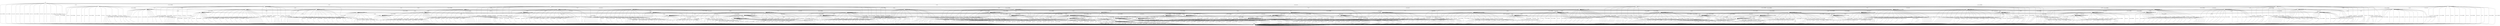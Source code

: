 digraph T4 {
0 [label="0"];
1 [label="1", shape=doublecircle];
2 [label="2"];
3 [label="3"];
4 [label="4"];
5 [label="5"];
6 [label="6"];
7 [label="7"];
8 [label="8"];
9 [label="9"];
10 [label="10"];
11 [label="11"];
12 [label="12"];
13 [label="13"];
14 [label="14"];
15 [label="15"];
16 [label="16"];
17 [label="17"];
18 [label="18"];
19 [label="19"];
20 [label="20"];
21 [label="21"];
22 [label="22"];
23 [label="23"];
24 [label="24"];
25 [label="25"];
26 [label="26"];
27 [label="27"];
28 [label="28"];
29 [label="29"];
30 [label="30"];
31 [label="31"];
32 [label="32"];
33 [label="33"];
34 [label="34"];
35 [label="35"];
36 [label="36"];
37 [label="37"];
38 [label="38"];
39 [label="39"];
40 [label="40"];
41 [label="41"];
42 [label="42"];
43 [label="43"];
44 [label="44"];
45 [label="45"];
46 [label="46"];
47 [label="47"];
48 [label="48"];
49 [label="49"];
50 [label="50"];
51 [label="51"];
52 [label="52"];
53 [label="53"];
54 [label="54"];
55 [label="55"];
56 [label="56"];
57 [label="57"];
58 [label="58"];
59 [label="59"];
60 [label="60"];
61 [label="61"];
62 [label="62"];
63 [label="63"];
64 [label="64"];
0 -> 0  [label="usr2_ai2_VoidReply"];
0 -> 0  [label="usr1_ai1_VoidReply"];
0 -> 0  [label="usr7_ai1_VoidReply"];
0 -> 0  [label="usr1_ni1_ne13"];
0 -> 0  [label="usr3_ai3_re2"];
0 -> 0  [label="usr1_ni1_ne12"];
0 -> 0  [label="usr3_ai3_re42"];
0 -> 0  [label="usr7_ai2_VoidReply"];
0 -> 0  [label="ai1_ce2"];
0 -> 0  [label="usr5_ai1_re1"];
0 -> 0  [label="usr3_ai3_VoidReply"];
0 -> 0  [label="ai1_ce6"];
0 -> 0  [label="usr3_ai3_re34"];
0 -> 0  [label="usr2_ai1_VoidReply"];
0 -> 0  [label="ai1_ce9"];
0 -> 0  [label="usr1_ni2_ne1"];
0 -> 0  [label="usr3_ai2_VoidReply"];
0 -> 0  [label="usr4_ai1_VoidReply"];
0 -> 0  [label="ai1_ce1"];
0 -> 0  [label="usr1_ni1_ne1"];
1 -> 0  [label="usr2_ai2_VoidReply"];
1 -> 1  [label="usr1_ai1_VoidReply"];
1 -> 0  [label="usr7_ai1_VoidReply"];
1 -> 0  [label="usr1_ni1_ne13"];
1 -> 0  [label="usr3_ai3_re2"];
1 -> 1  [label="usr1_ni1_ne12"];
1 -> 0  [label="usr3_ai3_re42"];
1 -> 0  [label="usr7_ai2_VoidReply"];
1 -> 1  [label="ai1_ce2"];
1 -> 0  [label="usr5_ai1_re1"];
1 -> 0  [label="usr3_ai3_VoidReply"];
1 -> 1  [label="ai1_ce6"];
1 -> 0  [label="usr3_ai3_re34"];
1 -> 1  [label="usr2_ai1_VoidReply"];
1 -> 0  [label="ai1_ce9"];
1 -> 0  [label="usr1_ni2_ne1"];
1 -> 0  [label="usr3_ai2_VoidReply"];
1 -> 0  [label="usr4_ai1_VoidReply"];
1 -> 1  [label="ai1_ce1"];
1 -> 0  [label="usr1_ni1_ne1"];
2 -> 0  [label="usr2_ai2_VoidReply"];
2 -> 1  [label="usr1_ai1_VoidReply"];
2 -> 0  [label="usr7_ai1_VoidReply"];
2 -> 0  [label="usr1_ni1_ne13"];
2 -> 0  [label="usr3_ai3_re2"];
2 -> 2  [label="usr1_ni1_ne12"];
2 -> 0  [label="usr3_ai3_re42"];
2 -> 0  [label="usr7_ai2_VoidReply"];
2 -> 2  [label="ai1_ce2"];
2 -> 0  [label="usr5_ai1_re1"];
2 -> 0  [label="usr3_ai3_VoidReply"];
2 -> 2  [label="ai1_ce6"];
2 -> 0  [label="usr3_ai3_re34"];
2 -> 2  [label="usr2_ai1_VoidReply"];
2 -> 0  [label="ai1_ce9"];
2 -> 0  [label="usr1_ni2_ne1"];
2 -> 0  [label="usr3_ai2_VoidReply"];
2 -> 0  [label="usr4_ai1_VoidReply"];
2 -> 2  [label="ai1_ce1"];
2 -> 0  [label="usr1_ni1_ne1"];
3 -> 0  [label="usr2_ai2_VoidReply"];
3 -> 3  [label="usr1_ai1_VoidReply"];
3 -> 0  [label="usr7_ai1_VoidReply"];
3 -> 0  [label="usr1_ni1_ne13"];
3 -> 0  [label="usr3_ai3_re2"];
3 -> 1  [label="usr1_ni1_ne12"];
3 -> 0  [label="usr3_ai3_re42"];
3 -> 0  [label="usr7_ai2_VoidReply"];
3 -> 3  [label="ai1_ce2"];
3 -> 0  [label="usr5_ai1_re1"];
3 -> 0  [label="usr3_ai3_VoidReply"];
3 -> 3  [label="ai1_ce6"];
3 -> 0  [label="usr3_ai3_re34"];
3 -> 3  [label="usr2_ai1_VoidReply"];
3 -> 0  [label="ai1_ce9"];
3 -> 0  [label="usr1_ni2_ne1"];
3 -> 0  [label="usr3_ai2_VoidReply"];
3 -> 0  [label="usr4_ai1_VoidReply"];
3 -> 3  [label="ai1_ce1"];
3 -> 0  [label="usr1_ni1_ne1"];
4 -> 0  [label="usr2_ai2_VoidReply"];
4 -> 4  [label="usr1_ai1_VoidReply"];
4 -> 0  [label="usr7_ai1_VoidReply"];
4 -> 0  [label="usr1_ni1_ne13"];
4 -> 0  [label="usr3_ai3_re2"];
4 -> 4  [label="usr1_ni1_ne12"];
4 -> 0  [label="usr3_ai3_re42"];
4 -> 0  [label="usr7_ai2_VoidReply"];
4 -> 1  [label="ai1_ce2"];
4 -> 0  [label="usr5_ai1_re1"];
4 -> 0  [label="usr3_ai3_VoidReply"];
4 -> 4  [label="ai1_ce6"];
4 -> 0  [label="usr3_ai3_re34"];
4 -> 4  [label="usr2_ai1_VoidReply"];
4 -> 0  [label="ai1_ce9"];
4 -> 0  [label="usr1_ni2_ne1"];
4 -> 0  [label="usr3_ai2_VoidReply"];
4 -> 0  [label="usr4_ai1_VoidReply"];
4 -> 4  [label="ai1_ce1"];
4 -> 0  [label="usr1_ni1_ne1"];
5 -> 0  [label="usr2_ai2_VoidReply"];
5 -> 5  [label="usr1_ai1_VoidReply"];
5 -> 0  [label="usr7_ai1_VoidReply"];
5 -> 0  [label="usr1_ni1_ne13"];
5 -> 0  [label="usr3_ai3_re2"];
5 -> 5  [label="usr1_ni1_ne12"];
5 -> 0  [label="usr3_ai3_re42"];
5 -> 0  [label="usr7_ai2_VoidReply"];
5 -> 5  [label="ai1_ce2"];
5 -> 0  [label="usr5_ai1_re1"];
5 -> 0  [label="usr3_ai3_VoidReply"];
5 -> 1  [label="ai1_ce6"];
5 -> 0  [label="usr3_ai3_re34"];
5 -> 5  [label="usr2_ai1_VoidReply"];
5 -> 0  [label="ai1_ce9"];
5 -> 0  [label="usr1_ni2_ne1"];
5 -> 0  [label="usr3_ai2_VoidReply"];
5 -> 0  [label="usr4_ai1_VoidReply"];
5 -> 5  [label="ai1_ce1"];
5 -> 0  [label="usr1_ni1_ne1"];
6 -> 0  [label="usr2_ai2_VoidReply"];
6 -> 6  [label="usr1_ai1_VoidReply"];
6 -> 0  [label="usr7_ai1_VoidReply"];
6 -> 0  [label="usr1_ni1_ne13"];
6 -> 0  [label="usr3_ai3_re2"];
6 -> 6  [label="usr1_ni1_ne12"];
6 -> 0  [label="usr3_ai3_re42"];
6 -> 0  [label="usr7_ai2_VoidReply"];
6 -> 6  [label="ai1_ce2"];
6 -> 0  [label="usr5_ai1_re1"];
6 -> 0  [label="usr3_ai3_VoidReply"];
6 -> 6  [label="ai1_ce6"];
6 -> 0  [label="usr3_ai3_re34"];
6 -> 1  [label="usr2_ai1_VoidReply"];
6 -> 0  [label="ai1_ce9"];
6 -> 0  [label="usr1_ni2_ne1"];
6 -> 0  [label="usr3_ai2_VoidReply"];
6 -> 0  [label="usr4_ai1_VoidReply"];
6 -> 6  [label="ai1_ce1"];
6 -> 0  [label="usr1_ni1_ne1"];
7 -> 0  [label="usr2_ai2_VoidReply"];
7 -> 7  [label="usr1_ai1_VoidReply"];
7 -> 0  [label="usr7_ai1_VoidReply"];
7 -> 0  [label="usr1_ni1_ne13"];
7 -> 0  [label="usr3_ai3_re2"];
7 -> 7  [label="usr1_ni1_ne12"];
7 -> 0  [label="usr3_ai3_re42"];
7 -> 0  [label="usr7_ai2_VoidReply"];
7 -> 7  [label="ai1_ce2"];
7 -> 0  [label="usr5_ai1_re1"];
7 -> 0  [label="usr3_ai3_VoidReply"];
7 -> 7  [label="ai1_ce6"];
7 -> 0  [label="usr3_ai3_re34"];
7 -> 7  [label="usr2_ai1_VoidReply"];
7 -> 0  [label="ai1_ce9"];
7 -> 0  [label="usr1_ni2_ne1"];
7 -> 0  [label="usr3_ai2_VoidReply"];
7 -> 0  [label="usr4_ai1_VoidReply"];
7 -> 1  [label="ai1_ce1"];
7 -> 0  [label="usr1_ni1_ne1"];
8 -> 0  [label="usr2_ai2_VoidReply"];
8 -> 3  [label="usr1_ai1_VoidReply"];
8 -> 0  [label="usr7_ai1_VoidReply"];
8 -> 0  [label="usr1_ni1_ne13"];
8 -> 0  [label="usr3_ai3_re2"];
8 -> 2  [label="usr1_ni1_ne12"];
8 -> 0  [label="usr3_ai3_re42"];
8 -> 0  [label="usr7_ai2_VoidReply"];
8 -> 8  [label="ai1_ce2"];
8 -> 0  [label="usr5_ai1_re1"];
8 -> 0  [label="usr3_ai3_VoidReply"];
8 -> 8  [label="ai1_ce6"];
8 -> 0  [label="usr3_ai3_re34"];
8 -> 8  [label="usr2_ai1_VoidReply"];
8 -> 0  [label="ai1_ce9"];
8 -> 0  [label="usr1_ni2_ne1"];
8 -> 0  [label="usr3_ai2_VoidReply"];
8 -> 0  [label="usr4_ai1_VoidReply"];
8 -> 8  [label="ai1_ce1"];
8 -> 0  [label="usr1_ni1_ne1"];
9 -> 0  [label="usr2_ai2_VoidReply"];
9 -> 9  [label="usr1_ai1_VoidReply"];
9 -> 0  [label="usr7_ai1_VoidReply"];
9 -> 0  [label="usr1_ni1_ne13"];
9 -> 0  [label="usr3_ai3_re2"];
9 -> 4  [label="usr1_ni1_ne12"];
9 -> 0  [label="usr3_ai3_re42"];
9 -> 0  [label="usr7_ai2_VoidReply"];
9 -> 3  [label="ai1_ce2"];
9 -> 0  [label="usr5_ai1_re1"];
9 -> 0  [label="usr3_ai3_VoidReply"];
9 -> 9  [label="ai1_ce6"];
9 -> 0  [label="usr3_ai3_re34"];
9 -> 9  [label="usr2_ai1_VoidReply"];
9 -> 0  [label="ai1_ce9"];
9 -> 0  [label="usr1_ni2_ne1"];
9 -> 0  [label="usr3_ai2_VoidReply"];
9 -> 0  [label="usr4_ai1_VoidReply"];
9 -> 9  [label="ai1_ce1"];
9 -> 0  [label="usr1_ni1_ne1"];
10 -> 0  [label="usr2_ai2_VoidReply"];
10 -> 10  [label="usr1_ai1_VoidReply"];
10 -> 0  [label="usr7_ai1_VoidReply"];
10 -> 0  [label="usr1_ni1_ne13"];
10 -> 0  [label="usr3_ai3_re2"];
10 -> 5  [label="usr1_ni1_ne12"];
10 -> 0  [label="usr3_ai3_re42"];
10 -> 0  [label="usr7_ai2_VoidReply"];
10 -> 10  [label="ai1_ce2"];
10 -> 0  [label="usr5_ai1_re1"];
10 -> 0  [label="usr3_ai3_VoidReply"];
10 -> 3  [label="ai1_ce6"];
10 -> 0  [label="usr3_ai3_re34"];
10 -> 10  [label="usr2_ai1_VoidReply"];
10 -> 0  [label="ai1_ce9"];
10 -> 0  [label="usr1_ni2_ne1"];
10 -> 0  [label="usr3_ai2_VoidReply"];
10 -> 0  [label="usr4_ai1_VoidReply"];
10 -> 10  [label="ai1_ce1"];
10 -> 0  [label="usr1_ni1_ne1"];
11 -> 0  [label="usr2_ai2_VoidReply"];
11 -> 11  [label="usr1_ai1_VoidReply"];
11 -> 0  [label="usr7_ai1_VoidReply"];
11 -> 0  [label="usr1_ni1_ne13"];
11 -> 0  [label="usr3_ai3_re2"];
11 -> 6  [label="usr1_ni1_ne12"];
11 -> 0  [label="usr3_ai3_re42"];
11 -> 0  [label="usr7_ai2_VoidReply"];
11 -> 11  [label="ai1_ce2"];
11 -> 0  [label="usr5_ai1_re1"];
11 -> 0  [label="usr3_ai3_VoidReply"];
11 -> 11  [label="ai1_ce6"];
11 -> 0  [label="usr3_ai3_re34"];
11 -> 3  [label="usr2_ai1_VoidReply"];
11 -> 0  [label="ai1_ce9"];
11 -> 0  [label="usr1_ni2_ne1"];
11 -> 0  [label="usr3_ai2_VoidReply"];
11 -> 0  [label="usr4_ai1_VoidReply"];
11 -> 11  [label="ai1_ce1"];
11 -> 0  [label="usr1_ni1_ne1"];
12 -> 0  [label="usr2_ai2_VoidReply"];
12 -> 12  [label="usr1_ai1_VoidReply"];
12 -> 0  [label="usr7_ai1_VoidReply"];
12 -> 0  [label="usr1_ni1_ne13"];
12 -> 0  [label="usr3_ai3_re2"];
12 -> 7  [label="usr1_ni1_ne12"];
12 -> 0  [label="usr3_ai3_re42"];
12 -> 0  [label="usr7_ai2_VoidReply"];
12 -> 12  [label="ai1_ce2"];
12 -> 0  [label="usr5_ai1_re1"];
12 -> 0  [label="usr3_ai3_VoidReply"];
12 -> 12  [label="ai1_ce6"];
12 -> 0  [label="usr3_ai3_re34"];
12 -> 12  [label="usr2_ai1_VoidReply"];
12 -> 0  [label="ai1_ce9"];
12 -> 0  [label="usr1_ni2_ne1"];
12 -> 0  [label="usr3_ai2_VoidReply"];
12 -> 0  [label="usr4_ai1_VoidReply"];
12 -> 3  [label="ai1_ce1"];
12 -> 0  [label="usr1_ni1_ne1"];
13 -> 0  [label="usr2_ai2_VoidReply"];
13 -> 4  [label="usr1_ai1_VoidReply"];
13 -> 0  [label="usr7_ai1_VoidReply"];
13 -> 0  [label="usr1_ni1_ne13"];
13 -> 0  [label="usr3_ai3_re2"];
13 -> 13  [label="usr1_ni1_ne12"];
13 -> 0  [label="usr3_ai3_re42"];
13 -> 0  [label="usr7_ai2_VoidReply"];
13 -> 2  [label="ai1_ce2"];
13 -> 0  [label="usr5_ai1_re1"];
13 -> 0  [label="usr3_ai3_VoidReply"];
13 -> 13  [label="ai1_ce6"];
13 -> 0  [label="usr3_ai3_re34"];
13 -> 13  [label="usr2_ai1_VoidReply"];
13 -> 0  [label="ai1_ce9"];
13 -> 0  [label="usr1_ni2_ne1"];
13 -> 0  [label="usr3_ai2_VoidReply"];
13 -> 0  [label="usr4_ai1_VoidReply"];
13 -> 13  [label="ai1_ce1"];
13 -> 0  [label="usr1_ni1_ne1"];
14 -> 0  [label="usr2_ai2_VoidReply"];
14 -> 5  [label="usr1_ai1_VoidReply"];
14 -> 0  [label="usr7_ai1_VoidReply"];
14 -> 0  [label="usr1_ni1_ne13"];
14 -> 0  [label="usr3_ai3_re2"];
14 -> 14  [label="usr1_ni1_ne12"];
14 -> 0  [label="usr3_ai3_re42"];
14 -> 0  [label="usr7_ai2_VoidReply"];
14 -> 14  [label="ai1_ce2"];
14 -> 0  [label="usr5_ai1_re1"];
14 -> 0  [label="usr3_ai3_VoidReply"];
14 -> 2  [label="ai1_ce6"];
14 -> 0  [label="usr3_ai3_re34"];
14 -> 14  [label="usr2_ai1_VoidReply"];
14 -> 0  [label="ai1_ce9"];
14 -> 0  [label="usr1_ni2_ne1"];
14 -> 0  [label="usr3_ai2_VoidReply"];
14 -> 0  [label="usr4_ai1_VoidReply"];
14 -> 14  [label="ai1_ce1"];
14 -> 0  [label="usr1_ni1_ne1"];
15 -> 0  [label="usr2_ai2_VoidReply"];
15 -> 6  [label="usr1_ai1_VoidReply"];
15 -> 0  [label="usr7_ai1_VoidReply"];
15 -> 0  [label="usr1_ni1_ne13"];
15 -> 0  [label="usr3_ai3_re2"];
15 -> 15  [label="usr1_ni1_ne12"];
15 -> 0  [label="usr3_ai3_re42"];
15 -> 0  [label="usr7_ai2_VoidReply"];
15 -> 15  [label="ai1_ce2"];
15 -> 0  [label="usr5_ai1_re1"];
15 -> 0  [label="usr3_ai3_VoidReply"];
15 -> 15  [label="ai1_ce6"];
15 -> 0  [label="usr3_ai3_re34"];
15 -> 2  [label="usr2_ai1_VoidReply"];
15 -> 0  [label="ai1_ce9"];
15 -> 0  [label="usr1_ni2_ne1"];
15 -> 0  [label="usr3_ai2_VoidReply"];
15 -> 0  [label="usr4_ai1_VoidReply"];
15 -> 15  [label="ai1_ce1"];
15 -> 0  [label="usr1_ni1_ne1"];
16 -> 0  [label="usr2_ai2_VoidReply"];
16 -> 7  [label="usr1_ai1_VoidReply"];
16 -> 0  [label="usr7_ai1_VoidReply"];
16 -> 0  [label="usr1_ni1_ne13"];
16 -> 0  [label="usr3_ai3_re2"];
16 -> 16  [label="usr1_ni1_ne12"];
16 -> 0  [label="usr3_ai3_re42"];
16 -> 0  [label="usr7_ai2_VoidReply"];
16 -> 16  [label="ai1_ce2"];
16 -> 0  [label="usr5_ai1_re1"];
16 -> 0  [label="usr3_ai3_VoidReply"];
16 -> 16  [label="ai1_ce6"];
16 -> 0  [label="usr3_ai3_re34"];
16 -> 16  [label="usr2_ai1_VoidReply"];
16 -> 0  [label="ai1_ce9"];
16 -> 0  [label="usr1_ni2_ne1"];
16 -> 0  [label="usr3_ai2_VoidReply"];
16 -> 0  [label="usr4_ai1_VoidReply"];
16 -> 2  [label="ai1_ce1"];
16 -> 0  [label="usr1_ni1_ne1"];
17 -> 0  [label="usr2_ai2_VoidReply"];
17 -> 17  [label="usr1_ai1_VoidReply"];
17 -> 0  [label="usr7_ai1_VoidReply"];
17 -> 0  [label="usr1_ni1_ne13"];
17 -> 0  [label="usr3_ai3_re2"];
17 -> 17  [label="usr1_ni1_ne12"];
17 -> 0  [label="usr3_ai3_re42"];
17 -> 0  [label="usr7_ai2_VoidReply"];
17 -> 5  [label="ai1_ce2"];
17 -> 0  [label="usr5_ai1_re1"];
17 -> 0  [label="usr3_ai3_VoidReply"];
17 -> 4  [label="ai1_ce6"];
17 -> 0  [label="usr3_ai3_re34"];
17 -> 17  [label="usr2_ai1_VoidReply"];
17 -> 0  [label="ai1_ce9"];
17 -> 0  [label="usr1_ni2_ne1"];
17 -> 0  [label="usr3_ai2_VoidReply"];
17 -> 0  [label="usr4_ai1_VoidReply"];
17 -> 17  [label="ai1_ce1"];
17 -> 0  [label="usr1_ni1_ne1"];
18 -> 0  [label="usr2_ai2_VoidReply"];
18 -> 18  [label="usr1_ai1_VoidReply"];
18 -> 0  [label="usr7_ai1_VoidReply"];
18 -> 0  [label="usr1_ni1_ne13"];
18 -> 0  [label="usr3_ai3_re2"];
18 -> 18  [label="usr1_ni1_ne12"];
18 -> 0  [label="usr3_ai3_re42"];
18 -> 0  [label="usr7_ai2_VoidReply"];
18 -> 18  [label="ai1_ce2"];
18 -> 0  [label="usr5_ai1_re1"];
18 -> 0  [label="usr3_ai3_VoidReply"];
18 -> 6  [label="ai1_ce6"];
18 -> 0  [label="usr3_ai3_re34"];
18 -> 5  [label="usr2_ai1_VoidReply"];
18 -> 0  [label="ai1_ce9"];
18 -> 0  [label="usr1_ni2_ne1"];
18 -> 0  [label="usr3_ai2_VoidReply"];
18 -> 0  [label="usr4_ai1_VoidReply"];
18 -> 18  [label="ai1_ce1"];
18 -> 0  [label="usr1_ni1_ne1"];
19 -> 0  [label="usr2_ai2_VoidReply"];
19 -> 19  [label="usr1_ai1_VoidReply"];
19 -> 0  [label="usr7_ai1_VoidReply"];
19 -> 0  [label="usr1_ni1_ne13"];
19 -> 0  [label="usr3_ai3_re2"];
19 -> 19  [label="usr1_ni1_ne12"];
19 -> 0  [label="usr3_ai3_re42"];
19 -> 0  [label="usr7_ai2_VoidReply"];
19 -> 19  [label="ai1_ce2"];
19 -> 0  [label="usr5_ai1_re1"];
19 -> 0  [label="usr3_ai3_VoidReply"];
19 -> 7  [label="ai1_ce6"];
19 -> 0  [label="usr3_ai3_re34"];
19 -> 19  [label="usr2_ai1_VoidReply"];
19 -> 0  [label="ai1_ce9"];
19 -> 0  [label="usr1_ni2_ne1"];
19 -> 0  [label="usr3_ai2_VoidReply"];
19 -> 0  [label="usr4_ai1_VoidReply"];
19 -> 5  [label="ai1_ce1"];
19 -> 0  [label="usr1_ni1_ne1"];
20 -> 0  [label="usr2_ai2_VoidReply"];
20 -> 20  [label="usr1_ai1_VoidReply"];
20 -> 0  [label="usr7_ai1_VoidReply"];
20 -> 0  [label="usr1_ni1_ne13"];
20 -> 0  [label="usr3_ai3_re2"];
20 -> 20  [label="usr1_ni1_ne12"];
20 -> 0  [label="usr3_ai3_re42"];
20 -> 0  [label="usr7_ai2_VoidReply"];
20 -> 6  [label="ai1_ce2"];
20 -> 0  [label="usr5_ai1_re1"];
20 -> 0  [label="usr3_ai3_VoidReply"];
20 -> 20  [label="ai1_ce6"];
20 -> 0  [label="usr3_ai3_re34"];
20 -> 4  [label="usr2_ai1_VoidReply"];
20 -> 0  [label="ai1_ce9"];
20 -> 0  [label="usr1_ni2_ne1"];
20 -> 0  [label="usr3_ai2_VoidReply"];
20 -> 0  [label="usr4_ai1_VoidReply"];
20 -> 20  [label="ai1_ce1"];
20 -> 0  [label="usr1_ni1_ne1"];
21 -> 0  [label="usr2_ai2_VoidReply"];
21 -> 21  [label="usr1_ai1_VoidReply"];
21 -> 0  [label="usr7_ai1_VoidReply"];
21 -> 0  [label="usr1_ni1_ne13"];
21 -> 0  [label="usr3_ai3_re2"];
21 -> 21  [label="usr1_ni1_ne12"];
21 -> 0  [label="usr3_ai3_re42"];
21 -> 0  [label="usr7_ai2_VoidReply"];
21 -> 21  [label="ai1_ce2"];
21 -> 0  [label="usr5_ai1_re1"];
21 -> 0  [label="usr3_ai3_VoidReply"];
21 -> 21  [label="ai1_ce6"];
21 -> 0  [label="usr3_ai3_re34"];
21 -> 7  [label="usr2_ai1_VoidReply"];
21 -> 0  [label="ai1_ce9"];
21 -> 0  [label="usr1_ni2_ne1"];
21 -> 0  [label="usr3_ai2_VoidReply"];
21 -> 0  [label="usr4_ai1_VoidReply"];
21 -> 6  [label="ai1_ce1"];
21 -> 0  [label="usr1_ni1_ne1"];
22 -> 0  [label="usr2_ai2_VoidReply"];
22 -> 9  [label="usr1_ai1_VoidReply"];
22 -> 0  [label="usr7_ai1_VoidReply"];
22 -> 0  [label="usr1_ni1_ne13"];
22 -> 0  [label="usr3_ai3_re2"];
22 -> 13  [label="usr1_ni1_ne12"];
22 -> 0  [label="usr3_ai3_re42"];
22 -> 0  [label="usr7_ai2_VoidReply"];
22 -> 8  [label="ai1_ce2"];
22 -> 0  [label="usr5_ai1_re1"];
22 -> 0  [label="usr3_ai3_VoidReply"];
22 -> 22  [label="ai1_ce6"];
22 -> 0  [label="usr3_ai3_re34"];
22 -> 22  [label="usr2_ai1_VoidReply"];
22 -> 0  [label="ai1_ce9"];
22 -> 0  [label="usr1_ni2_ne1"];
22 -> 0  [label="usr3_ai2_VoidReply"];
22 -> 0  [label="usr4_ai1_VoidReply"];
22 -> 22  [label="ai1_ce1"];
22 -> 0  [label="usr1_ni1_ne1"];
23 -> 0  [label="usr2_ai2_VoidReply"];
23 -> 17  [label="usr1_ai1_VoidReply"];
23 -> 0  [label="usr7_ai1_VoidReply"];
23 -> 0  [label="usr1_ni1_ne13"];
23 -> 0  [label="usr3_ai3_re2"];
23 -> 23  [label="usr1_ni1_ne12"];
23 -> 0  [label="usr3_ai3_re42"];
23 -> 0  [label="usr7_ai2_VoidReply"];
23 -> 14  [label="ai1_ce2"];
23 -> 0  [label="usr5_ai1_re1"];
23 -> 0  [label="usr3_ai3_VoidReply"];
23 -> 13  [label="ai1_ce6"];
23 -> 0  [label="usr3_ai3_re34"];
23 -> 23  [label="usr2_ai1_VoidReply"];
23 -> 0  [label="ai1_ce9"];
23 -> 0  [label="usr1_ni2_ne1"];
23 -> 0  [label="usr3_ai2_VoidReply"];
23 -> 0  [label="usr4_ai1_VoidReply"];
23 -> 23  [label="ai1_ce1"];
23 -> 0  [label="usr1_ni1_ne1"];
24 -> 0  [label="usr2_ai2_VoidReply"];
24 -> 20  [label="usr1_ai1_VoidReply"];
24 -> 0  [label="usr7_ai1_VoidReply"];
24 -> 0  [label="usr1_ni1_ne13"];
24 -> 0  [label="usr3_ai3_re2"];
24 -> 24  [label="usr1_ni1_ne12"];
24 -> 0  [label="usr3_ai3_re42"];
24 -> 0  [label="usr7_ai2_VoidReply"];
24 -> 15  [label="ai1_ce2"];
24 -> 0  [label="usr5_ai1_re1"];
24 -> 0  [label="usr3_ai3_VoidReply"];
24 -> 24  [label="ai1_ce6"];
24 -> 0  [label="usr3_ai3_re34"];
24 -> 13  [label="usr2_ai1_VoidReply"];
24 -> 0  [label="ai1_ce9"];
24 -> 0  [label="usr1_ni2_ne1"];
24 -> 0  [label="usr3_ai2_VoidReply"];
24 -> 0  [label="usr4_ai1_VoidReply"];
24 -> 24  [label="ai1_ce1"];
24 -> 0  [label="usr1_ni1_ne1"];
25 -> 0  [label="usr2_ai2_VoidReply"];
25 -> 45  [label="usr1_ai1_VoidReply"];
25 -> 0  [label="usr7_ai1_VoidReply"];
25 -> 0  [label="usr1_ni1_ne13"];
25 -> 0  [label="usr3_ai3_re2"];
25 -> 25  [label="usr1_ni1_ne12"];
25 -> 0  [label="usr3_ai3_re42"];
25 -> 0  [label="usr7_ai2_VoidReply"];
25 -> 16  [label="ai1_ce2"];
25 -> 0  [label="usr5_ai1_re1"];
25 -> 0  [label="usr3_ai3_VoidReply"];
25 -> 25  [label="ai1_ce6"];
25 -> 0  [label="usr3_ai3_re34"];
25 -> 25  [label="usr2_ai1_VoidReply"];
25 -> 0  [label="ai1_ce9"];
25 -> 0  [label="usr1_ni2_ne1"];
25 -> 0  [label="usr3_ai2_VoidReply"];
25 -> 0  [label="usr4_ai1_VoidReply"];
25 -> 13  [label="ai1_ce1"];
25 -> 0  [label="usr1_ni1_ne1"];
26 -> 0  [label="usr2_ai2_VoidReply"];
26 -> 11  [label="usr1_ai1_VoidReply"];
26 -> 0  [label="usr7_ai1_VoidReply"];
26 -> 0  [label="usr1_ni1_ne13"];
26 -> 0  [label="usr3_ai3_re2"];
26 -> 15  [label="usr1_ni1_ne12"];
26 -> 0  [label="usr3_ai3_re42"];
26 -> 0  [label="usr7_ai2_VoidReply"];
26 -> 26  [label="ai1_ce2"];
26 -> 0  [label="usr5_ai1_re1"];
26 -> 0  [label="usr3_ai3_VoidReply"];
26 -> 26  [label="ai1_ce6"];
26 -> 0  [label="usr3_ai3_re34"];
26 -> 8  [label="usr2_ai1_VoidReply"];
26 -> 0  [label="ai1_ce9"];
26 -> 0  [label="usr1_ni2_ne1"];
26 -> 0  [label="usr3_ai2_VoidReply"];
26 -> 0  [label="usr4_ai1_VoidReply"];
26 -> 26  [label="ai1_ce1"];
26 -> 0  [label="usr1_ni1_ne1"];
27 -> 0  [label="usr2_ai2_VoidReply"];
27 -> 18  [label="usr1_ai1_VoidReply"];
27 -> 0  [label="usr7_ai1_VoidReply"];
27 -> 0  [label="usr1_ni1_ne13"];
27 -> 0  [label="usr3_ai3_re2"];
27 -> 27  [label="usr1_ni1_ne12"];
27 -> 0  [label="usr3_ai3_re42"];
27 -> 0  [label="usr7_ai2_VoidReply"];
27 -> 27  [label="ai1_ce2"];
27 -> 0  [label="usr5_ai1_re1"];
27 -> 0  [label="usr3_ai3_VoidReply"];
27 -> 15  [label="ai1_ce6"];
27 -> 0  [label="usr3_ai3_re34"];
27 -> 14  [label="usr2_ai1_VoidReply"];
27 -> 0  [label="ai1_ce9"];
27 -> 0  [label="usr1_ni2_ne1"];
27 -> 0  [label="usr3_ai2_VoidReply"];
27 -> 0  [label="usr4_ai1_VoidReply"];
27 -> 27  [label="ai1_ce1"];
27 -> 0  [label="usr1_ni1_ne1"];
28 -> 0  [label="usr2_ai2_VoidReply"];
28 -> 21  [label="usr1_ai1_VoidReply"];
28 -> 0  [label="usr7_ai1_VoidReply"];
28 -> 0  [label="usr1_ni1_ne13"];
28 -> 0  [label="usr3_ai3_re2"];
28 -> 28  [label="usr1_ni1_ne12"];
28 -> 0  [label="usr3_ai3_re42"];
28 -> 0  [label="usr7_ai2_VoidReply"];
28 -> 28  [label="ai1_ce2"];
28 -> 0  [label="usr5_ai1_re1"];
28 -> 0  [label="usr3_ai3_VoidReply"];
28 -> 28  [label="ai1_ce6"];
28 -> 0  [label="usr3_ai3_re34"];
28 -> 16  [label="usr2_ai1_VoidReply"];
28 -> 0  [label="ai1_ce9"];
28 -> 0  [label="usr1_ni2_ne1"];
28 -> 0  [label="usr3_ai2_VoidReply"];
28 -> 0  [label="usr4_ai1_VoidReply"];
28 -> 15  [label="ai1_ce1"];
28 -> 0  [label="usr1_ni1_ne1"];
29 -> 0  [label="usr2_ai2_VoidReply"];
29 -> 19  [label="usr1_ai1_VoidReply"];
29 -> 0  [label="usr7_ai1_VoidReply"];
29 -> 0  [label="usr1_ni1_ne13"];
29 -> 0  [label="usr3_ai3_re2"];
29 -> 29  [label="usr1_ni1_ne12"];
29 -> 0  [label="usr3_ai3_re42"];
29 -> 0  [label="usr7_ai2_VoidReply"];
29 -> 29  [label="ai1_ce2"];
29 -> 0  [label="usr5_ai1_re1"];
29 -> 0  [label="usr3_ai3_VoidReply"];
29 -> 16  [label="ai1_ce6"];
29 -> 0  [label="usr3_ai3_re34"];
29 -> 29  [label="usr2_ai1_VoidReply"];
29 -> 0  [label="ai1_ce9"];
29 -> 0  [label="usr1_ni2_ne1"];
29 -> 0  [label="usr3_ai2_VoidReply"];
29 -> 0  [label="usr4_ai1_VoidReply"];
29 -> 14  [label="ai1_ce1"];
29 -> 0  [label="usr1_ni1_ne1"];
30 -> 0  [label="usr2_ai2_VoidReply"];
30 -> 30  [label="usr1_ai1_VoidReply"];
30 -> 0  [label="usr7_ai1_VoidReply"];
30 -> 0  [label="usr1_ni1_ne13"];
30 -> 0  [label="usr3_ai3_re2"];
30 -> 19  [label="usr1_ni1_ne12"];
30 -> 0  [label="usr3_ai3_re42"];
30 -> 0  [label="usr7_ai2_VoidReply"];
30 -> 30  [label="ai1_ce2"];
30 -> 0  [label="usr5_ai1_re1"];
30 -> 0  [label="usr3_ai3_VoidReply"];
30 -> 12  [label="ai1_ce6"];
30 -> 0  [label="usr3_ai3_re34"];
30 -> 30  [label="usr2_ai1_VoidReply"];
30 -> 0  [label="ai1_ce9"];
30 -> 0  [label="usr1_ni2_ne1"];
30 -> 0  [label="usr3_ai2_VoidReply"];
30 -> 0  [label="usr4_ai1_VoidReply"];
30 -> 10  [label="ai1_ce1"];
30 -> 0  [label="usr1_ni1_ne1"];
31 -> 0  [label="usr2_ai2_VoidReply"];
31 -> 31  [label="usr1_ai1_VoidReply"];
31 -> 0  [label="usr7_ai1_VoidReply"];
31 -> 0  [label="usr1_ni1_ne13"];
31 -> 0  [label="usr3_ai3_re2"];
31 -> 31  [label="usr1_ni1_ne12"];
31 -> 0  [label="usr3_ai3_re42"];
31 -> 0  [label="usr7_ai2_VoidReply"];
31 -> 19  [label="ai1_ce2"];
31 -> 0  [label="usr5_ai1_re1"];
31 -> 0  [label="usr3_ai3_VoidReply"];
31 -> 45  [label="ai1_ce6"];
31 -> 0  [label="usr3_ai3_re34"];
31 -> 31  [label="usr2_ai1_VoidReply"];
31 -> 0  [label="ai1_ce9"];
31 -> 0  [label="usr1_ni2_ne1"];
31 -> 0  [label="usr3_ai2_VoidReply"];
31 -> 0  [label="usr4_ai1_VoidReply"];
31 -> 17  [label="ai1_ce1"];
31 -> 0  [label="usr1_ni1_ne1"];
32 -> 0  [label="usr2_ai2_VoidReply"];
32 -> 32  [label="usr1_ai1_VoidReply"];
32 -> 0  [label="usr7_ai1_VoidReply"];
32 -> 0  [label="usr1_ni1_ne13"];
32 -> 0  [label="usr3_ai3_re2"];
32 -> 32  [label="usr1_ni1_ne12"];
32 -> 0  [label="usr3_ai3_re42"];
32 -> 0  [label="usr7_ai2_VoidReply"];
32 -> 32  [label="ai1_ce2"];
32 -> 0  [label="usr5_ai1_re1"];
32 -> 0  [label="usr3_ai3_VoidReply"];
32 -> 21  [label="ai1_ce6"];
32 -> 0  [label="usr3_ai3_re34"];
32 -> 19  [label="usr2_ai1_VoidReply"];
32 -> 0  [label="ai1_ce9"];
32 -> 0  [label="usr1_ni2_ne1"];
32 -> 0  [label="usr3_ai2_VoidReply"];
32 -> 0  [label="usr4_ai1_VoidReply"];
32 -> 18  [label="ai1_ce1"];
32 -> 0  [label="usr1_ni1_ne1"];
33 -> 0  [label="usr2_ai2_VoidReply"];
33 -> 33  [label="usr1_ai1_VoidReply"];
33 -> 0  [label="usr7_ai1_VoidReply"];
33 -> 0  [label="usr1_ni1_ne13"];
33 -> 0  [label="usr3_ai3_re2"];
33 -> 21  [label="usr1_ni1_ne12"];
33 -> 0  [label="usr3_ai3_re42"];
33 -> 0  [label="usr7_ai2_VoidReply"];
33 -> 33  [label="ai1_ce2"];
33 -> 0  [label="usr5_ai1_re1"];
33 -> 0  [label="usr3_ai3_VoidReply"];
33 -> 33  [label="ai1_ce6"];
33 -> 0  [label="usr3_ai3_re34"];
33 -> 12  [label="usr2_ai1_VoidReply"];
33 -> 0  [label="ai1_ce9"];
33 -> 0  [label="usr1_ni2_ne1"];
33 -> 0  [label="usr3_ai2_VoidReply"];
33 -> 0  [label="usr4_ai1_VoidReply"];
33 -> 11  [label="ai1_ce1"];
33 -> 0  [label="usr1_ni1_ne1"];
34 -> 0  [label="usr2_ai2_VoidReply"];
34 -> 34  [label="usr1_ai1_VoidReply"];
34 -> 0  [label="usr7_ai1_VoidReply"];
34 -> 0  [label="usr1_ni1_ne13"];
34 -> 0  [label="usr3_ai3_re2"];
34 -> 34  [label="usr1_ni1_ne12"];
34 -> 0  [label="usr3_ai3_re42"];
34 -> 0  [label="usr7_ai2_VoidReply"];
34 -> 21  [label="ai1_ce2"];
34 -> 0  [label="usr5_ai1_re1"];
34 -> 0  [label="usr3_ai3_VoidReply"];
34 -> 34  [label="ai1_ce6"];
34 -> 0  [label="usr3_ai3_re34"];
34 -> 45  [label="usr2_ai1_VoidReply"];
34 -> 0  [label="ai1_ce9"];
34 -> 0  [label="usr1_ni2_ne1"];
34 -> 0  [label="usr3_ai2_VoidReply"];
34 -> 0  [label="usr4_ai1_VoidReply"];
34 -> 20  [label="ai1_ce1"];
34 -> 0  [label="usr1_ni1_ne1"];
35 -> 0  [label="usr2_ai2_VoidReply"];
35 -> 46  [label="usr1_ai1_VoidReply"];
35 -> 0  [label="usr7_ai1_VoidReply"];
35 -> 0  [label="usr1_ni1_ne13"];
35 -> 0  [label="usr3_ai3_re2"];
35 -> 23  [label="usr1_ni1_ne12"];
35 -> 0  [label="usr3_ai3_re42"];
35 -> 0  [label="usr7_ai2_VoidReply"];
35 -> 60  [label="ai1_ce2"];
35 -> 0  [label="usr5_ai1_re1"];
35 -> 0  [label="usr3_ai3_VoidReply"];
35 -> 22  [label="ai1_ce6"];
35 -> 0  [label="usr3_ai3_re34"];
35 -> 35  [label="usr2_ai1_VoidReply"];
35 -> 0  [label="ai1_ce9"];
35 -> 0  [label="usr1_ni2_ne1"];
35 -> 0  [label="usr3_ai2_VoidReply"];
35 -> 0  [label="usr4_ai1_VoidReply"];
35 -> 35  [label="ai1_ce1"];
35 -> 0  [label="usr1_ni1_ne1"];
36 -> 0  [label="usr2_ai2_VoidReply"];
36 -> 47  [label="usr1_ai1_VoidReply"];
36 -> 0  [label="usr7_ai1_VoidReply"];
36 -> 0  [label="usr1_ni1_ne13"];
36 -> 0  [label="usr3_ai3_re2"];
36 -> 24  [label="usr1_ni1_ne12"];
36 -> 0  [label="usr3_ai3_re42"];
36 -> 0  [label="usr7_ai2_VoidReply"];
36 -> 26  [label="ai1_ce2"];
36 -> 0  [label="usr5_ai1_re1"];
36 -> 0  [label="usr3_ai3_VoidReply"];
36 -> 36  [label="ai1_ce6"];
36 -> 0  [label="usr3_ai3_re34"];
36 -> 22  [label="usr2_ai1_VoidReply"];
36 -> 0  [label="ai1_ce9"];
36 -> 0  [label="usr1_ni2_ne1"];
36 -> 0  [label="usr3_ai2_VoidReply"];
36 -> 0  [label="usr4_ai1_VoidReply"];
36 -> 36  [label="ai1_ce1"];
36 -> 0  [label="usr1_ni1_ne1"];
37 -> 0  [label="usr2_ai2_VoidReply"];
37 -> 48  [label="usr1_ai1_VoidReply"];
37 -> 0  [label="usr7_ai1_VoidReply"];
37 -> 0  [label="usr1_ni1_ne13"];
37 -> 0  [label="usr3_ai3_re2"];
37 -> 25  [label="usr1_ni1_ne12"];
37 -> 0  [label="usr3_ai3_re42"];
37 -> 0  [label="usr7_ai2_VoidReply"];
37 -> 61  [label="ai1_ce2"];
37 -> 0  [label="usr5_ai1_re1"];
37 -> 0  [label="usr3_ai3_VoidReply"];
37 -> 37  [label="ai1_ce6"];
37 -> 0  [label="usr3_ai3_re34"];
37 -> 37  [label="usr2_ai1_VoidReply"];
37 -> 0  [label="ai1_ce9"];
37 -> 0  [label="usr1_ni2_ne1"];
37 -> 0  [label="usr3_ai2_VoidReply"];
37 -> 0  [label="usr4_ai1_VoidReply"];
37 -> 22  [label="ai1_ce1"];
37 -> 0  [label="usr1_ni1_ne1"];
38 -> 0  [label="usr2_ai2_VoidReply"];
38 -> 33  [label="usr1_ai1_VoidReply"];
38 -> 0  [label="usr7_ai1_VoidReply"];
38 -> 0  [label="usr1_ni1_ne13"];
38 -> 0  [label="usr3_ai3_re2"];
38 -> 28  [label="usr1_ni1_ne12"];
38 -> 0  [label="usr3_ai3_re42"];
38 -> 0  [label="usr7_ai2_VoidReply"];
38 -> 38  [label="ai1_ce2"];
38 -> 0  [label="usr5_ai1_re1"];
38 -> 0  [label="usr3_ai3_VoidReply"];
38 -> 38  [label="ai1_ce6"];
38 -> 0  [label="usr3_ai3_re34"];
38 -> 61  [label="usr2_ai1_VoidReply"];
38 -> 0  [label="ai1_ce9"];
38 -> 0  [label="usr1_ni2_ne1"];
38 -> 0  [label="usr3_ai2_VoidReply"];
38 -> 0  [label="usr4_ai1_VoidReply"];
38 -> 26  [label="ai1_ce1"];
38 -> 0  [label="usr1_ni1_ne1"];
39 -> 0  [label="usr2_ai2_VoidReply"];
39 -> 39  [label="usr1_ai1_VoidReply"];
39 -> 0  [label="usr7_ai1_VoidReply"];
39 -> 0  [label="usr1_ni1_ne13"];
39 -> 0  [label="usr3_ai3_re2"];
39 -> 34  [label="usr1_ni1_ne12"];
39 -> 0  [label="usr3_ai3_re42"];
39 -> 0  [label="usr7_ai2_VoidReply"];
39 -> 33  [label="ai1_ce2"];
39 -> 0  [label="usr5_ai1_re1"];
39 -> 0  [label="usr3_ai3_VoidReply"];
39 -> 39  [label="ai1_ce6"];
39 -> 0  [label="usr3_ai3_re34"];
39 -> 48  [label="usr2_ai1_VoidReply"];
39 -> 0  [label="ai1_ce9"];
39 -> 0  [label="usr1_ni2_ne1"];
39 -> 0  [label="usr3_ai2_VoidReply"];
39 -> 0  [label="usr4_ai1_VoidReply"];
39 -> 47  [label="ai1_ce1"];
39 -> 0  [label="usr1_ni1_ne1"];
40 -> 0  [label="usr2_ai2_VoidReply"];
40 -> 40  [label="usr1_ai1_VoidReply"];
40 -> 0  [label="usr7_ai1_VoidReply"];
40 -> 0  [label="usr1_ni1_ne13"];
40 -> 0  [label="usr3_ai3_re2"];
40 -> 32  [label="usr1_ni1_ne12"];
40 -> 0  [label="usr3_ai3_re42"];
40 -> 0  [label="usr7_ai2_VoidReply"];
40 -> 40  [label="ai1_ce2"];
40 -> 0  [label="usr5_ai1_re1"];
40 -> 0  [label="usr3_ai3_VoidReply"];
40 -> 33  [label="ai1_ce6"];
40 -> 0  [label="usr3_ai3_re34"];
40 -> 30  [label="usr2_ai1_VoidReply"];
40 -> 0  [label="ai1_ce9"];
40 -> 0  [label="usr1_ni2_ne1"];
40 -> 0  [label="usr3_ai2_VoidReply"];
40 -> 0  [label="usr4_ai1_VoidReply"];
40 -> 49  [label="ai1_ce1"];
40 -> 0  [label="usr1_ni1_ne1"];
41 -> 0  [label="usr2_ai2_VoidReply"];
41 -> 56  [label="usr1_ai1_VoidReply"];
41 -> 0  [label="usr7_ai1_VoidReply"];
41 -> 0  [label="usr1_ni1_ne13"];
41 -> 0  [label="usr3_ai3_re2"];
41 -> 62  [label="usr1_ni1_ne12"];
41 -> 0  [label="usr3_ai3_re42"];
41 -> 0  [label="usr7_ai2_VoidReply"];
41 -> 64  [label="ai1_ce2"];
41 -> 0  [label="usr5_ai1_re1"];
41 -> 0  [label="usr3_ai3_VoidReply"];
41 -> 36  [label="ai1_ce6"];
41 -> 0  [label="usr3_ai3_re34"];
41 -> 35  [label="usr2_ai1_VoidReply"];
41 -> 0  [label="ai1_ce9"];
41 -> 0  [label="usr1_ni2_ne1"];
41 -> 0  [label="usr3_ai2_VoidReply"];
41 -> 0  [label="usr4_ai1_VoidReply"];
41 -> 41  [label="ai1_ce1"];
41 -> 0  [label="usr1_ni1_ne1"];
42 -> 0  [label="usr2_ai2_VoidReply"];
42 -> 57  [label="usr1_ai1_VoidReply"];
42 -> 0  [label="usr7_ai1_VoidReply"];
42 -> 0  [label="usr1_ni1_ne13"];
42 -> 0  [label="usr3_ai3_re2"];
42 -> 51  [label="usr1_ni1_ne12"];
42 -> 0  [label="usr3_ai3_re42"];
42 -> 0  [label="usr7_ai2_VoidReply"];
42 -> 54  [label="ai1_ce2"];
42 -> 0  [label="usr5_ai1_re1"];
42 -> 0  [label="usr3_ai3_VoidReply"];
42 -> 37  [label="ai1_ce6"];
42 -> 0  [label="usr3_ai3_re34"];
42 -> 42  [label="usr2_ai1_VoidReply"];
42 -> 0  [label="ai1_ce9"];
42 -> 0  [label="usr1_ni2_ne1"];
42 -> 0  [label="usr3_ai2_VoidReply"];
42 -> 0  [label="usr4_ai1_VoidReply"];
42 -> 35  [label="ai1_ce1"];
42 -> 0  [label="usr1_ni1_ne1"];
43 -> 0  [label="usr2_ai2_VoidReply"];
43 -> 39  [label="usr1_ai1_VoidReply"];
43 -> 0  [label="usr7_ai1_VoidReply"];
43 -> 0  [label="usr1_ni1_ne13"];
43 -> 0  [label="usr3_ai3_re2"];
43 -> 52  [label="usr1_ni1_ne12"];
43 -> 0  [label="usr3_ai3_re42"];
43 -> 0  [label="usr7_ai2_VoidReply"];
43 -> 38  [label="ai1_ce2"];
43 -> 0  [label="usr5_ai1_re1"];
43 -> 0  [label="usr3_ai3_VoidReply"];
43 -> 43  [label="ai1_ce6"];
43 -> 0  [label="usr3_ai3_re34"];
43 -> 37  [label="usr2_ai1_VoidReply"];
43 -> 0  [label="ai1_ce9"];
43 -> 0  [label="usr1_ni2_ne1"];
43 -> 0  [label="usr3_ai2_VoidReply"];
43 -> 0  [label="usr4_ai1_VoidReply"];
43 -> 36  [label="ai1_ce1"];
43 -> 0  [label="usr1_ni1_ne1"];
44 -> 0  [label="usr2_ai2_VoidReply"];
44 -> 40  [label="usr1_ai1_VoidReply"];
44 -> 0  [label="usr7_ai1_VoidReply"];
44 -> 0  [label="usr1_ni1_ne13"];
44 -> 0  [label="usr3_ai3_re2"];
44 -> 53  [label="usr1_ni1_ne12"];
44 -> 0  [label="usr3_ai3_re42"];
44 -> 0  [label="usr7_ai2_VoidReply"];
44 -> 44  [label="ai1_ce2"];
44 -> 0  [label="usr5_ai1_re1"];
44 -> 0  [label="usr3_ai3_VoidReply"];
44 -> 38  [label="ai1_ce6"];
44 -> 0  [label="usr3_ai3_re34"];
44 -> 54  [label="usr2_ai1_VoidReply"];
44 -> 0  [label="ai1_ce9"];
44 -> 0  [label="usr1_ni2_ne1"];
44 -> 0  [label="usr3_ai2_VoidReply"];
44 -> 0  [label="usr4_ai1_VoidReply"];
44 -> 64  [label="ai1_ce1"];
44 -> 0  [label="usr1_ni1_ne1"];
45 -> 0  [label="usr2_ai2_VoidReply"];
45 -> 45  [label="usr1_ai1_VoidReply"];
45 -> 0  [label="usr7_ai1_VoidReply"];
45 -> 0  [label="usr1_ni1_ne13"];
45 -> 0  [label="usr3_ai3_re2"];
45 -> 45  [label="usr1_ni1_ne12"];
45 -> 0  [label="usr3_ai3_re42"];
45 -> 0  [label="usr7_ai2_VoidReply"];
45 -> 7  [label="ai1_ce2"];
45 -> 0  [label="usr5_ai1_re1"];
45 -> 0  [label="usr3_ai3_VoidReply"];
45 -> 45  [label="ai1_ce6"];
45 -> 0  [label="usr3_ai3_re34"];
45 -> 45  [label="usr2_ai1_VoidReply"];
45 -> 0  [label="ai1_ce9"];
45 -> 0  [label="usr1_ni2_ne1"];
45 -> 0  [label="usr3_ai2_VoidReply"];
45 -> 0  [label="usr4_ai1_VoidReply"];
45 -> 4  [label="ai1_ce1"];
45 -> 0  [label="usr1_ni1_ne1"];
46 -> 0  [label="usr2_ai2_VoidReply"];
46 -> 46  [label="usr1_ai1_VoidReply"];
46 -> 0  [label="usr7_ai1_VoidReply"];
46 -> 0  [label="usr1_ni1_ne13"];
46 -> 0  [label="usr3_ai3_re2"];
46 -> 17  [label="usr1_ni1_ne12"];
46 -> 0  [label="usr3_ai3_re42"];
46 -> 0  [label="usr7_ai2_VoidReply"];
46 -> 10  [label="ai1_ce2"];
46 -> 0  [label="usr5_ai1_re1"];
46 -> 0  [label="usr3_ai3_VoidReply"];
46 -> 9  [label="ai1_ce6"];
46 -> 0  [label="usr3_ai3_re34"];
46 -> 46  [label="usr2_ai1_VoidReply"];
46 -> 0  [label="ai1_ce9"];
46 -> 0  [label="usr1_ni2_ne1"];
46 -> 0  [label="usr3_ai2_VoidReply"];
46 -> 0  [label="usr4_ai1_VoidReply"];
46 -> 46  [label="ai1_ce1"];
46 -> 0  [label="usr1_ni1_ne1"];
47 -> 0  [label="usr2_ai2_VoidReply"];
47 -> 47  [label="usr1_ai1_VoidReply"];
47 -> 0  [label="usr7_ai1_VoidReply"];
47 -> 0  [label="usr1_ni1_ne13"];
47 -> 0  [label="usr3_ai3_re2"];
47 -> 20  [label="usr1_ni1_ne12"];
47 -> 0  [label="usr3_ai3_re42"];
47 -> 0  [label="usr7_ai2_VoidReply"];
47 -> 11  [label="ai1_ce2"];
47 -> 0  [label="usr5_ai1_re1"];
47 -> 0  [label="usr3_ai3_VoidReply"];
47 -> 47  [label="ai1_ce6"];
47 -> 0  [label="usr3_ai3_re34"];
47 -> 9  [label="usr2_ai1_VoidReply"];
47 -> 0  [label="ai1_ce9"];
47 -> 0  [label="usr1_ni2_ne1"];
47 -> 0  [label="usr3_ai2_VoidReply"];
47 -> 0  [label="usr4_ai1_VoidReply"];
47 -> 47  [label="ai1_ce1"];
47 -> 0  [label="usr1_ni1_ne1"];
48 -> 0  [label="usr2_ai2_VoidReply"];
48 -> 48  [label="usr1_ai1_VoidReply"];
48 -> 0  [label="usr7_ai1_VoidReply"];
48 -> 0  [label="usr1_ni1_ne13"];
48 -> 0  [label="usr3_ai3_re2"];
48 -> 45  [label="usr1_ni1_ne12"];
48 -> 0  [label="usr3_ai3_re42"];
48 -> 0  [label="usr7_ai2_VoidReply"];
48 -> 12  [label="ai1_ce2"];
48 -> 0  [label="usr5_ai1_re1"];
48 -> 0  [label="usr3_ai3_VoidReply"];
48 -> 48  [label="ai1_ce6"];
48 -> 0  [label="usr3_ai3_re34"];
48 -> 48  [label="usr2_ai1_VoidReply"];
48 -> 0  [label="ai1_ce9"];
48 -> 0  [label="usr1_ni2_ne1"];
48 -> 0  [label="usr3_ai2_VoidReply"];
48 -> 0  [label="usr4_ai1_VoidReply"];
48 -> 9  [label="ai1_ce1"];
48 -> 0  [label="usr1_ni1_ne1"];
49 -> 0  [label="usr2_ai2_VoidReply"];
49 -> 49  [label="usr1_ai1_VoidReply"];
49 -> 0  [label="usr7_ai1_VoidReply"];
49 -> 0  [label="usr1_ni1_ne13"];
49 -> 0  [label="usr3_ai3_re2"];
49 -> 18  [label="usr1_ni1_ne12"];
49 -> 0  [label="usr3_ai3_re42"];
49 -> 0  [label="usr7_ai2_VoidReply"];
49 -> 49  [label="ai1_ce2"];
49 -> 0  [label="usr5_ai1_re1"];
49 -> 0  [label="usr3_ai3_VoidReply"];
49 -> 11  [label="ai1_ce6"];
49 -> 0  [label="usr3_ai3_re34"];
49 -> 10  [label="usr2_ai1_VoidReply"];
49 -> 0  [label="ai1_ce9"];
49 -> 0  [label="usr1_ni2_ne1"];
49 -> 0  [label="usr3_ai2_VoidReply"];
49 -> 0  [label="usr4_ai1_VoidReply"];
49 -> 49  [label="ai1_ce1"];
49 -> 0  [label="usr1_ni1_ne1"];
50 -> 0  [label="usr2_ai2_VoidReply"];
50 -> 50  [label="usr1_ai1_VoidReply"];
50 -> 0  [label="usr7_ai1_VoidReply"];
50 -> 0  [label="usr1_ni1_ne13"];
50 -> 0  [label="usr3_ai3_re2"];
50 -> 50  [label="usr1_ni1_ne12"];
50 -> 0  [label="usr3_ai3_re42"];
50 -> 0  [label="usr7_ai2_VoidReply"];
50 -> 18  [label="ai1_ce2"];
50 -> 0  [label="usr5_ai1_re1"];
50 -> 0  [label="usr3_ai3_VoidReply"];
50 -> 20  [label="ai1_ce6"];
50 -> 0  [label="usr3_ai3_re34"];
50 -> 17  [label="usr2_ai1_VoidReply"];
50 -> 0  [label="ai1_ce9"];
50 -> 0  [label="usr1_ni2_ne1"];
50 -> 0  [label="usr3_ai2_VoidReply"];
50 -> 0  [label="usr4_ai1_VoidReply"];
50 -> 50  [label="ai1_ce1"];
50 -> 0  [label="usr1_ni1_ne1"];
51 -> 0  [label="usr2_ai2_VoidReply"];
51 -> 31  [label="usr1_ai1_VoidReply"];
51 -> 0  [label="usr7_ai1_VoidReply"];
51 -> 0  [label="usr1_ni1_ne13"];
51 -> 0  [label="usr3_ai3_re2"];
51 -> 51  [label="usr1_ni1_ne12"];
51 -> 0  [label="usr3_ai3_re42"];
51 -> 0  [label="usr7_ai2_VoidReply"];
51 -> 29  [label="ai1_ce2"];
51 -> 0  [label="usr5_ai1_re1"];
51 -> 0  [label="usr3_ai3_VoidReply"];
51 -> 25  [label="ai1_ce6"];
51 -> 0  [label="usr3_ai3_re34"];
51 -> 51  [label="usr2_ai1_VoidReply"];
51 -> 0  [label="ai1_ce9"];
51 -> 0  [label="usr1_ni2_ne1"];
51 -> 0  [label="usr3_ai2_VoidReply"];
51 -> 0  [label="usr4_ai1_VoidReply"];
51 -> 23  [label="ai1_ce1"];
51 -> 0  [label="usr1_ni1_ne1"];
52 -> 0  [label="usr2_ai2_VoidReply"];
52 -> 34  [label="usr1_ai1_VoidReply"];
52 -> 0  [label="usr7_ai1_VoidReply"];
52 -> 0  [label="usr1_ni1_ne13"];
52 -> 0  [label="usr3_ai3_re2"];
52 -> 52  [label="usr1_ni1_ne12"];
52 -> 0  [label="usr3_ai3_re42"];
52 -> 0  [label="usr7_ai2_VoidReply"];
52 -> 28  [label="ai1_ce2"];
52 -> 0  [label="usr5_ai1_re1"];
52 -> 0  [label="usr3_ai3_VoidReply"];
52 -> 52  [label="ai1_ce6"];
52 -> 0  [label="usr3_ai3_re34"];
52 -> 25  [label="usr2_ai1_VoidReply"];
52 -> 0  [label="ai1_ce9"];
52 -> 0  [label="usr1_ni2_ne1"];
52 -> 0  [label="usr3_ai2_VoidReply"];
52 -> 0  [label="usr4_ai1_VoidReply"];
52 -> 24  [label="ai1_ce1"];
52 -> 0  [label="usr1_ni1_ne1"];
53 -> 0  [label="usr2_ai2_VoidReply"];
53 -> 32  [label="usr1_ai1_VoidReply"];
53 -> 0  [label="usr7_ai1_VoidReply"];
53 -> 0  [label="usr1_ni1_ne13"];
53 -> 0  [label="usr3_ai3_re2"];
53 -> 53  [label="usr1_ni1_ne12"];
53 -> 0  [label="usr3_ai3_re42"];
53 -> 0  [label="usr7_ai2_VoidReply"];
53 -> 53  [label="ai1_ce2"];
53 -> 0  [label="usr5_ai1_re1"];
53 -> 0  [label="usr3_ai3_VoidReply"];
53 -> 28  [label="ai1_ce6"];
53 -> 0  [label="usr3_ai3_re34"];
53 -> 29  [label="usr2_ai1_VoidReply"];
53 -> 0  [label="ai1_ce9"];
53 -> 0  [label="usr1_ni2_ne1"];
53 -> 0  [label="usr3_ai2_VoidReply"];
53 -> 0  [label="usr4_ai1_VoidReply"];
53 -> 27  [label="ai1_ce1"];
53 -> 0  [label="usr1_ni1_ne1"];
54 -> 0  [label="usr2_ai2_VoidReply"];
54 -> 30  [label="usr1_ai1_VoidReply"];
54 -> 0  [label="usr7_ai1_VoidReply"];
54 -> 0  [label="usr1_ni1_ne13"];
54 -> 0  [label="usr3_ai3_re2"];
54 -> 29  [label="usr1_ni1_ne12"];
54 -> 0  [label="usr3_ai3_re42"];
54 -> 0  [label="usr7_ai2_VoidReply"];
54 -> 54  [label="ai1_ce2"];
54 -> 0  [label="usr5_ai1_re1"];
54 -> 0  [label="usr3_ai3_VoidReply"];
54 -> 61  [label="ai1_ce6"];
54 -> 0  [label="usr3_ai3_re34"];
54 -> 54  [label="usr2_ai1_VoidReply"];
54 -> 0  [label="ai1_ce9"];
54 -> 0  [label="usr1_ni2_ne1"];
54 -> 0  [label="usr3_ai2_VoidReply"];
54 -> 0  [label="usr4_ai1_VoidReply"];
54 -> 60  [label="ai1_ce1"];
54 -> 0  [label="usr1_ni1_ne1"];
55 -> 0  [label="usr2_ai2_VoidReply"];
55 -> 59  [label="usr1_ai1_VoidReply"];
55 -> 0  [label="usr7_ai1_VoidReply"];
55 -> 0  [label="usr1_ni1_ne13"];
55 -> 0  [label="usr3_ai3_re2"];
55 -> 58  [label="usr1_ni1_ne12"];
55 -> 0  [label="usr3_ai3_re42"];
55 -> 0  [label="usr7_ai2_VoidReply"];
55 -> 44  [label="ai1_ce2"];
55 -> 0  [label="usr5_ai1_re1"];
55 -> 0  [label="usr3_ai3_VoidReply"];
55 -> 43  [label="ai1_ce6"];
55 -> 0  [label="usr3_ai3_re34"];
55 -> 42  [label="usr2_ai1_VoidReply"];
55 -> 0  [label="ai1_ce9"];
55 -> 0  [label="usr1_ni2_ne1"];
55 -> 0  [label="usr3_ai2_VoidReply"];
55 -> 0  [label="usr4_ai1_VoidReply"];
55 -> 41  [label="ai1_ce1"];
55 -> 0  [label="usr1_ni1_ne1"];
56 -> 0  [label="usr2_ai2_VoidReply"];
56 -> 56  [label="usr1_ai1_VoidReply"];
56 -> 0  [label="usr7_ai1_VoidReply"];
56 -> 0  [label="usr1_ni1_ne13"];
56 -> 0  [label="usr3_ai3_re2"];
56 -> 50  [label="usr1_ni1_ne12"];
56 -> 0  [label="usr3_ai3_re42"];
56 -> 0  [label="usr7_ai2_VoidReply"];
56 -> 49  [label="ai1_ce2"];
56 -> 0  [label="usr5_ai1_re1"];
56 -> 0  [label="usr3_ai3_VoidReply"];
56 -> 47  [label="ai1_ce6"];
56 -> 0  [label="usr3_ai3_re34"];
56 -> 46  [label="usr2_ai1_VoidReply"];
56 -> 0  [label="ai1_ce9"];
56 -> 0  [label="usr1_ni2_ne1"];
56 -> 0  [label="usr3_ai2_VoidReply"];
56 -> 0  [label="usr4_ai1_VoidReply"];
56 -> 56  [label="ai1_ce1"];
56 -> 0  [label="usr1_ni1_ne1"];
57 -> 0  [label="usr2_ai2_VoidReply"];
57 -> 57  [label="usr1_ai1_VoidReply"];
57 -> 0  [label="usr7_ai1_VoidReply"];
57 -> 0  [label="usr1_ni1_ne13"];
57 -> 0  [label="usr3_ai3_re2"];
57 -> 31  [label="usr1_ni1_ne12"];
57 -> 0  [label="usr3_ai3_re42"];
57 -> 0  [label="usr7_ai2_VoidReply"];
57 -> 30  [label="ai1_ce2"];
57 -> 0  [label="usr5_ai1_re1"];
57 -> 0  [label="usr3_ai3_VoidReply"];
57 -> 48  [label="ai1_ce6"];
57 -> 0  [label="usr3_ai3_re34"];
57 -> 57  [label="usr2_ai1_VoidReply"];
57 -> 0  [label="ai1_ce9"];
57 -> 0  [label="usr1_ni2_ne1"];
57 -> 0  [label="usr3_ai2_VoidReply"];
57 -> 0  [label="usr4_ai1_VoidReply"];
57 -> 46  [label="ai1_ce1"];
57 -> 0  [label="usr1_ni1_ne1"];
58 -> 0  [label="usr2_ai2_VoidReply"];
58 -> 63  [label="usr1_ai1_VoidReply"];
58 -> 0  [label="usr7_ai1_VoidReply"];
58 -> 0  [label="usr1_ni1_ne13"];
58 -> 0  [label="usr3_ai3_re2"];
58 -> 58  [label="usr1_ni1_ne12"];
58 -> 0  [label="usr3_ai3_re42"];
58 -> 0  [label="usr7_ai2_VoidReply"];
58 -> 53  [label="ai1_ce2"];
58 -> 0  [label="usr5_ai1_re1"];
58 -> 0  [label="usr3_ai3_VoidReply"];
58 -> 52  [label="ai1_ce6"];
58 -> 0  [label="usr3_ai3_re34"];
58 -> 51  [label="usr2_ai1_VoidReply"];
58 -> 0  [label="ai1_ce9"];
58 -> 0  [label="usr1_ni2_ne1"];
58 -> 0  [label="usr3_ai2_VoidReply"];
58 -> 0  [label="usr4_ai1_VoidReply"];
58 -> 62  [label="ai1_ce1"];
58 -> 0  [label="usr1_ni1_ne1"];
59 -> 0  [label="usr2_ai2_VoidReply"];
59 -> 59  [label="usr1_ai1_VoidReply"];
59 -> 0  [label="usr7_ai1_VoidReply"];
59 -> 0  [label="usr1_ni1_ne13"];
59 -> 0  [label="usr3_ai3_re2"];
59 -> 63  [label="usr1_ni1_ne12"];
59 -> 0  [label="usr3_ai3_re42"];
59 -> 0  [label="usr7_ai2_VoidReply"];
59 -> 40  [label="ai1_ce2"];
59 -> 0  [label="usr5_ai1_re1"];
59 -> 0  [label="usr3_ai3_VoidReply"];
59 -> 39  [label="ai1_ce6"];
59 -> 0  [label="usr3_ai3_re34"];
59 -> 57  [label="usr2_ai1_VoidReply"];
59 -> 0  [label="ai1_ce9"];
59 -> 0  [label="usr1_ni2_ne1"];
59 -> 0  [label="usr3_ai2_VoidReply"];
59 -> 0  [label="usr4_ai1_VoidReply"];
59 -> 56  [label="ai1_ce1"];
59 -> 0  [label="usr1_ni1_ne1"];
60 -> 0  [label="usr2_ai2_VoidReply"];
60 -> 10  [label="usr1_ai1_VoidReply"];
60 -> 0  [label="usr7_ai1_VoidReply"];
60 -> 0  [label="usr1_ni1_ne13"];
60 -> 0  [label="usr3_ai3_re2"];
60 -> 14  [label="usr1_ni1_ne12"];
60 -> 0  [label="usr3_ai3_re42"];
60 -> 0  [label="usr7_ai2_VoidReply"];
60 -> 60  [label="ai1_ce2"];
60 -> 0  [label="usr5_ai1_re1"];
60 -> 0  [label="usr3_ai3_VoidReply"];
60 -> 8  [label="ai1_ce6"];
60 -> 0  [label="usr3_ai3_re34"];
60 -> 60  [label="usr2_ai1_VoidReply"];
60 -> 0  [label="ai1_ce9"];
60 -> 0  [label="usr1_ni2_ne1"];
60 -> 0  [label="usr3_ai2_VoidReply"];
60 -> 0  [label="usr4_ai1_VoidReply"];
60 -> 60  [label="ai1_ce1"];
60 -> 0  [label="usr1_ni1_ne1"];
61 -> 0  [label="usr2_ai2_VoidReply"];
61 -> 12  [label="usr1_ai1_VoidReply"];
61 -> 0  [label="usr7_ai1_VoidReply"];
61 -> 0  [label="usr1_ni1_ne13"];
61 -> 0  [label="usr3_ai3_re2"];
61 -> 16  [label="usr1_ni1_ne12"];
61 -> 0  [label="usr3_ai3_re42"];
61 -> 0  [label="usr7_ai2_VoidReply"];
61 -> 61  [label="ai1_ce2"];
61 -> 0  [label="usr5_ai1_re1"];
61 -> 0  [label="usr3_ai3_VoidReply"];
61 -> 61  [label="ai1_ce6"];
61 -> 0  [label="usr3_ai3_re34"];
61 -> 61  [label="usr2_ai1_VoidReply"];
61 -> 0  [label="ai1_ce9"];
61 -> 0  [label="usr1_ni2_ne1"];
61 -> 0  [label="usr3_ai2_VoidReply"];
61 -> 0  [label="usr4_ai1_VoidReply"];
61 -> 8  [label="ai1_ce1"];
61 -> 0  [label="usr1_ni1_ne1"];
62 -> 0  [label="usr2_ai2_VoidReply"];
62 -> 50  [label="usr1_ai1_VoidReply"];
62 -> 0  [label="usr7_ai1_VoidReply"];
62 -> 0  [label="usr1_ni1_ne13"];
62 -> 0  [label="usr3_ai3_re2"];
62 -> 62  [label="usr1_ni1_ne12"];
62 -> 0  [label="usr3_ai3_re42"];
62 -> 0  [label="usr7_ai2_VoidReply"];
62 -> 27  [label="ai1_ce2"];
62 -> 0  [label="usr5_ai1_re1"];
62 -> 0  [label="usr3_ai3_VoidReply"];
62 -> 24  [label="ai1_ce6"];
62 -> 0  [label="usr3_ai3_re34"];
62 -> 23  [label="usr2_ai1_VoidReply"];
62 -> 0  [label="ai1_ce9"];
62 -> 0  [label="usr1_ni2_ne1"];
62 -> 0  [label="usr3_ai2_VoidReply"];
62 -> 0  [label="usr4_ai1_VoidReply"];
62 -> 62  [label="ai1_ce1"];
62 -> 0  [label="usr1_ni1_ne1"];
63 -> 0  [label="usr2_ai2_VoidReply"];
63 -> 63  [label="usr1_ai1_VoidReply"];
63 -> 0  [label="usr7_ai1_VoidReply"];
63 -> 0  [label="usr1_ni1_ne13"];
63 -> 0  [label="usr3_ai3_re2"];
63 -> 63  [label="usr1_ni1_ne12"];
63 -> 0  [label="usr3_ai3_re42"];
63 -> 0  [label="usr7_ai2_VoidReply"];
63 -> 32  [label="ai1_ce2"];
63 -> 0  [label="usr5_ai1_re1"];
63 -> 0  [label="usr3_ai3_VoidReply"];
63 -> 34  [label="ai1_ce6"];
63 -> 0  [label="usr3_ai3_re34"];
63 -> 31  [label="usr2_ai1_VoidReply"];
63 -> 0  [label="ai1_ce9"];
63 -> 0  [label="usr1_ni2_ne1"];
63 -> 0  [label="usr3_ai2_VoidReply"];
63 -> 0  [label="usr4_ai1_VoidReply"];
63 -> 50  [label="ai1_ce1"];
63 -> 0  [label="usr1_ni1_ne1"];
64 -> 0  [label="usr2_ai2_VoidReply"];
64 -> 49  [label="usr1_ai1_VoidReply"];
64 -> 0  [label="usr7_ai1_VoidReply"];
64 -> 0  [label="usr1_ni1_ne13"];
64 -> 0  [label="usr3_ai3_re2"];
64 -> 27  [label="usr1_ni1_ne12"];
64 -> 0  [label="usr3_ai3_re42"];
64 -> 0  [label="usr7_ai2_VoidReply"];
64 -> 64  [label="ai1_ce2"];
64 -> 0  [label="usr5_ai1_re1"];
64 -> 0  [label="usr3_ai3_VoidReply"];
64 -> 26  [label="ai1_ce6"];
64 -> 0  [label="usr3_ai3_re34"];
64 -> 60  [label="usr2_ai1_VoidReply"];
64 -> 0  [label="ai1_ce9"];
64 -> 0  [label="usr1_ni2_ne1"];
64 -> 0  [label="usr3_ai2_VoidReply"];
64 -> 0  [label="usr4_ai1_VoidReply"];
64 -> 64  [label="ai1_ce1"];
64 -> 0  [label="usr1_ni1_ne1"];
__start0 [label="", shape=none];
__start0 -> 55  [label=""];
}
